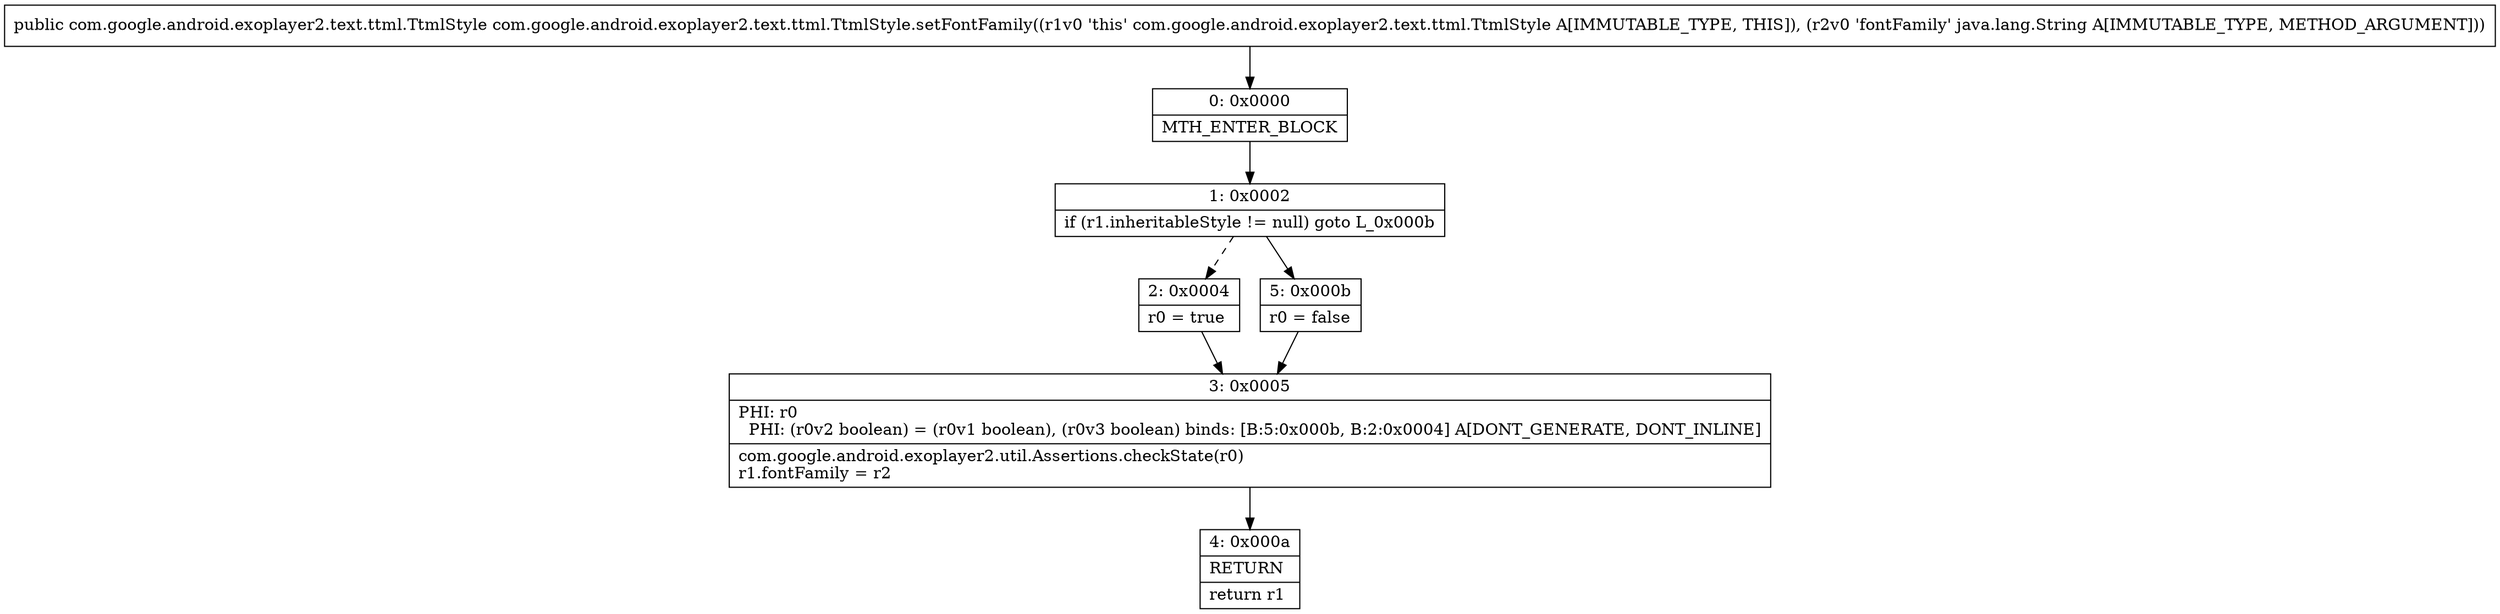 digraph "CFG forcom.google.android.exoplayer2.text.ttml.TtmlStyle.setFontFamily(Ljava\/lang\/String;)Lcom\/google\/android\/exoplayer2\/text\/ttml\/TtmlStyle;" {
Node_0 [shape=record,label="{0\:\ 0x0000|MTH_ENTER_BLOCK\l}"];
Node_1 [shape=record,label="{1\:\ 0x0002|if (r1.inheritableStyle != null) goto L_0x000b\l}"];
Node_2 [shape=record,label="{2\:\ 0x0004|r0 = true\l}"];
Node_3 [shape=record,label="{3\:\ 0x0005|PHI: r0 \l  PHI: (r0v2 boolean) = (r0v1 boolean), (r0v3 boolean) binds: [B:5:0x000b, B:2:0x0004] A[DONT_GENERATE, DONT_INLINE]\l|com.google.android.exoplayer2.util.Assertions.checkState(r0)\lr1.fontFamily = r2\l}"];
Node_4 [shape=record,label="{4\:\ 0x000a|RETURN\l|return r1\l}"];
Node_5 [shape=record,label="{5\:\ 0x000b|r0 = false\l}"];
MethodNode[shape=record,label="{public com.google.android.exoplayer2.text.ttml.TtmlStyle com.google.android.exoplayer2.text.ttml.TtmlStyle.setFontFamily((r1v0 'this' com.google.android.exoplayer2.text.ttml.TtmlStyle A[IMMUTABLE_TYPE, THIS]), (r2v0 'fontFamily' java.lang.String A[IMMUTABLE_TYPE, METHOD_ARGUMENT])) }"];
MethodNode -> Node_0;
Node_0 -> Node_1;
Node_1 -> Node_2[style=dashed];
Node_1 -> Node_5;
Node_2 -> Node_3;
Node_3 -> Node_4;
Node_5 -> Node_3;
}

